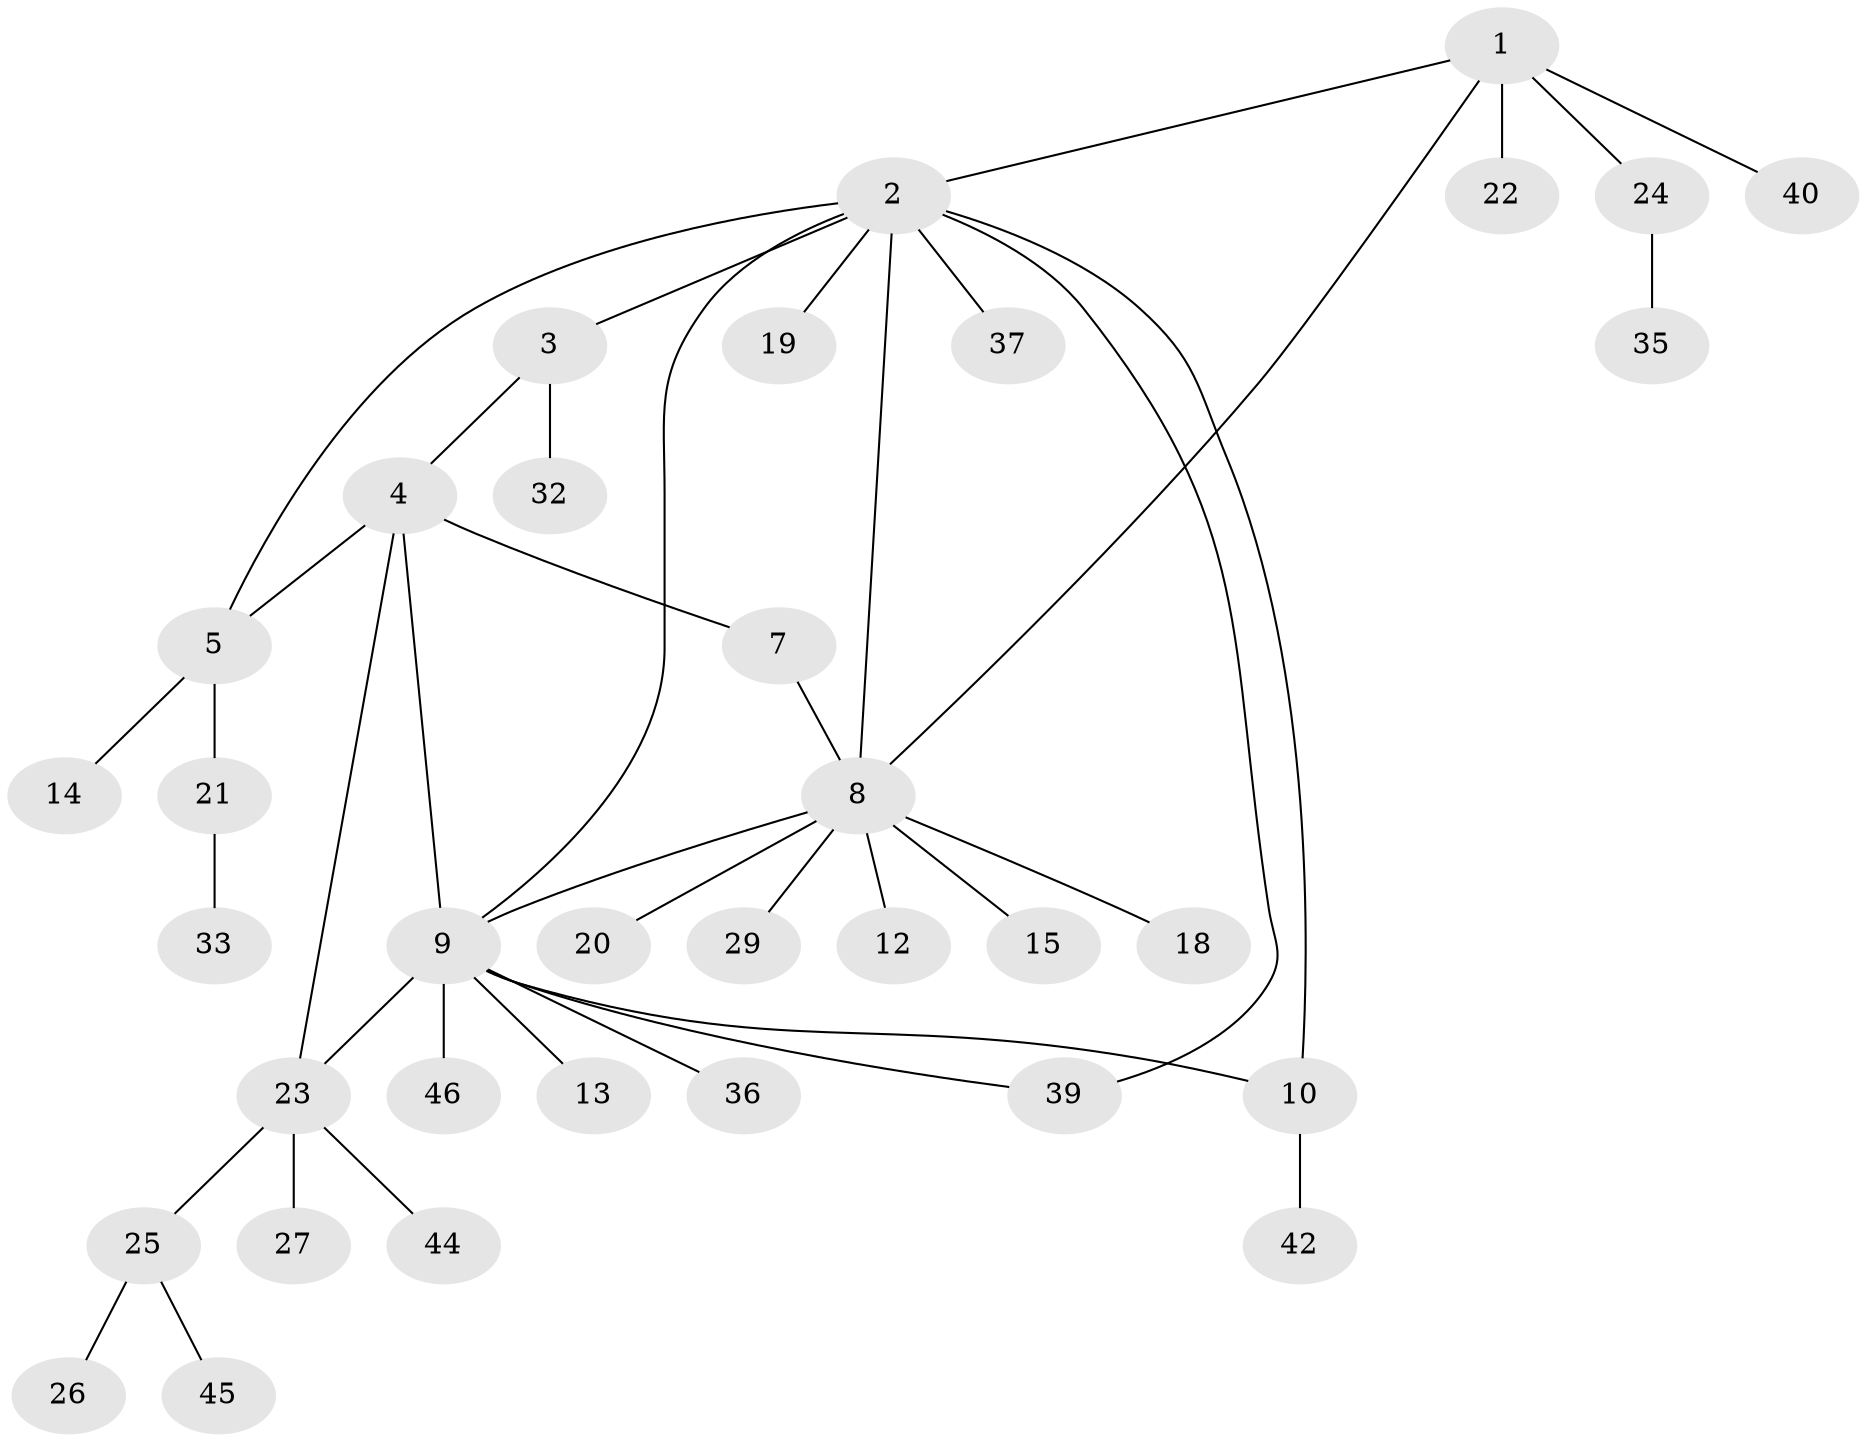 // Generated by graph-tools (version 1.1) at 2025/52/02/27/25 19:52:20]
// undirected, 35 vertices, 42 edges
graph export_dot {
graph [start="1"]
  node [color=gray90,style=filled];
  1 [super="+16"];
  2 [super="+6"];
  3 [super="+34"];
  4;
  5 [super="+49"];
  7 [super="+31"];
  8 [super="+30"];
  9 [super="+11"];
  10 [super="+17"];
  12;
  13;
  14;
  15;
  18 [super="+38"];
  19;
  20 [super="+47"];
  21 [super="+48"];
  22;
  23 [super="+41"];
  24 [super="+43"];
  25 [super="+28"];
  26;
  27;
  29;
  32;
  33;
  35;
  36;
  37;
  39;
  40;
  42;
  44;
  45;
  46;
  1 -- 2;
  1 -- 8;
  1 -- 22;
  1 -- 40;
  1 -- 24;
  2 -- 3;
  2 -- 9;
  2 -- 19;
  2 -- 39;
  2 -- 5;
  2 -- 37;
  2 -- 8;
  2 -- 10;
  3 -- 4;
  3 -- 32;
  4 -- 5;
  4 -- 7;
  4 -- 9;
  4 -- 23;
  5 -- 14;
  5 -- 21;
  7 -- 8;
  8 -- 9 [weight=2];
  8 -- 12;
  8 -- 15;
  8 -- 18;
  8 -- 20;
  8 -- 29;
  9 -- 10;
  9 -- 13;
  9 -- 23;
  9 -- 36;
  9 -- 39;
  9 -- 46;
  10 -- 42;
  21 -- 33;
  23 -- 25;
  23 -- 27;
  23 -- 44;
  24 -- 35;
  25 -- 26;
  25 -- 45;
}
